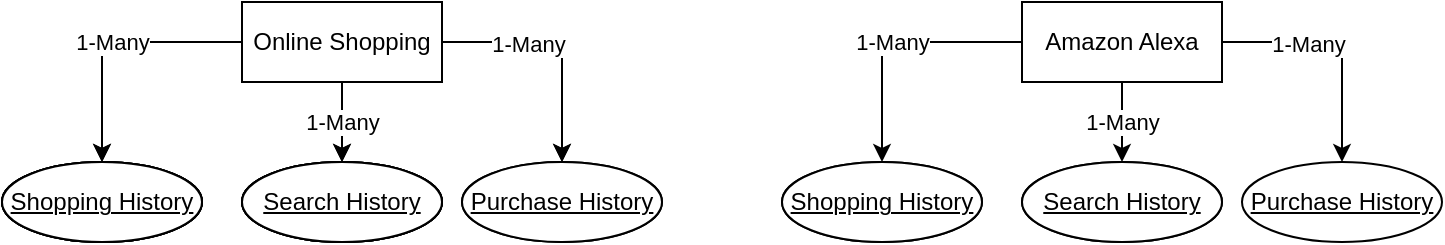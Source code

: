 <mxfile version="13.7.3" type="github">
  <diagram id="R2lEEEUBdFMjLlhIrx00" name="Page-1">
    <mxGraphModel dx="1422" dy="791" grid="1" gridSize="10" guides="1" tooltips="1" connect="1" arrows="1" fold="1" page="1" pageScale="1" pageWidth="850" pageHeight="1100" math="0" shadow="0" extFonts="Permanent Marker^https://fonts.googleapis.com/css?family=Permanent+Marker">
      <root>
        <mxCell id="0" />
        <mxCell id="1" parent="0" />
        <mxCell id="f8ZMk2chCt_CFVTAONVA-9" value="1-Many" style="edgeStyle=orthogonalEdgeStyle;rounded=0;orthogonalLoop=1;jettySize=auto;html=1;exitX=0.5;exitY=1;exitDx=0;exitDy=0;entryX=0.5;entryY=0;entryDx=0;entryDy=0;" edge="1" parent="1" source="f8ZMk2chCt_CFVTAONVA-1" target="f8ZMk2chCt_CFVTAONVA-7">
          <mxGeometry relative="1" as="geometry" />
        </mxCell>
        <mxCell id="f8ZMk2chCt_CFVTAONVA-10" value="1-Many" style="edgeStyle=orthogonalEdgeStyle;rounded=0;orthogonalLoop=1;jettySize=auto;html=1;exitX=0;exitY=0.5;exitDx=0;exitDy=0;entryX=0.5;entryY=0;entryDx=0;entryDy=0;" edge="1" parent="1" source="f8ZMk2chCt_CFVTAONVA-1" target="f8ZMk2chCt_CFVTAONVA-3">
          <mxGeometry relative="1" as="geometry" />
        </mxCell>
        <mxCell id="f8ZMk2chCt_CFVTAONVA-11" style="edgeStyle=orthogonalEdgeStyle;rounded=0;orthogonalLoop=1;jettySize=auto;html=1;exitX=1;exitY=0.5;exitDx=0;exitDy=0;entryX=0.5;entryY=0;entryDx=0;entryDy=0;" edge="1" parent="1" source="f8ZMk2chCt_CFVTAONVA-1" target="f8ZMk2chCt_CFVTAONVA-8">
          <mxGeometry relative="1" as="geometry" />
        </mxCell>
        <mxCell id="f8ZMk2chCt_CFVTAONVA-13" value="1-Many" style="edgeLabel;html=1;align=center;verticalAlign=middle;resizable=0;points=[];" vertex="1" connectable="0" parent="f8ZMk2chCt_CFVTAONVA-11">
          <mxGeometry x="-0.283" y="-1" relative="1" as="geometry">
            <mxPoint as="offset" />
          </mxGeometry>
        </mxCell>
        <mxCell id="f8ZMk2chCt_CFVTAONVA-1" value="Online Shopping" style="whiteSpace=wrap;html=1;align=center;" vertex="1" parent="1">
          <mxGeometry x="140" y="80" width="100" height="40" as="geometry" />
        </mxCell>
        <mxCell id="f8ZMk2chCt_CFVTAONVA-2" value="Attribute" style="ellipse;whiteSpace=wrap;html=1;align=center;fontStyle=4;" vertex="1" parent="1">
          <mxGeometry x="20" y="160" width="100" height="40" as="geometry" />
        </mxCell>
        <mxCell id="f8ZMk2chCt_CFVTAONVA-3" value="Shopping History" style="ellipse;whiteSpace=wrap;html=1;align=center;fontStyle=4;" vertex="1" parent="1">
          <mxGeometry x="20" y="160" width="100" height="40" as="geometry" />
        </mxCell>
        <mxCell id="f8ZMk2chCt_CFVTAONVA-4" value="Attribute" style="ellipse;whiteSpace=wrap;html=1;align=center;fontStyle=4;" vertex="1" parent="1">
          <mxGeometry x="140" y="160" width="100" height="40" as="geometry" />
        </mxCell>
        <mxCell id="f8ZMk2chCt_CFVTAONVA-7" value="Search History" style="ellipse;whiteSpace=wrap;html=1;align=center;fontStyle=4;" vertex="1" parent="1">
          <mxGeometry x="140" y="160" width="100" height="40" as="geometry" />
        </mxCell>
        <mxCell id="f8ZMk2chCt_CFVTAONVA-8" value="Purchase History" style="ellipse;whiteSpace=wrap;html=1;align=center;fontStyle=4;" vertex="1" parent="1">
          <mxGeometry x="250" y="160" width="100" height="40" as="geometry" />
        </mxCell>
        <mxCell id="f8ZMk2chCt_CFVTAONVA-14" value="1-Many" style="edgeStyle=orthogonalEdgeStyle;rounded=0;orthogonalLoop=1;jettySize=auto;html=1;exitX=0.5;exitY=1;exitDx=0;exitDy=0;entryX=0.5;entryY=0;entryDx=0;entryDy=0;" edge="1" parent="1" source="f8ZMk2chCt_CFVTAONVA-18" target="f8ZMk2chCt_CFVTAONVA-22">
          <mxGeometry relative="1" as="geometry" />
        </mxCell>
        <mxCell id="f8ZMk2chCt_CFVTAONVA-15" value="1-Many" style="edgeStyle=orthogonalEdgeStyle;rounded=0;orthogonalLoop=1;jettySize=auto;html=1;exitX=0;exitY=0.5;exitDx=0;exitDy=0;entryX=0.5;entryY=0;entryDx=0;entryDy=0;" edge="1" parent="1" source="f8ZMk2chCt_CFVTAONVA-18" target="f8ZMk2chCt_CFVTAONVA-20">
          <mxGeometry relative="1" as="geometry" />
        </mxCell>
        <mxCell id="f8ZMk2chCt_CFVTAONVA-16" style="edgeStyle=orthogonalEdgeStyle;rounded=0;orthogonalLoop=1;jettySize=auto;html=1;exitX=1;exitY=0.5;exitDx=0;exitDy=0;entryX=0.5;entryY=0;entryDx=0;entryDy=0;" edge="1" parent="1" source="f8ZMk2chCt_CFVTAONVA-18" target="f8ZMk2chCt_CFVTAONVA-23">
          <mxGeometry relative="1" as="geometry" />
        </mxCell>
        <mxCell id="f8ZMk2chCt_CFVTAONVA-17" value="1-Many" style="edgeLabel;html=1;align=center;verticalAlign=middle;resizable=0;points=[];" vertex="1" connectable="0" parent="f8ZMk2chCt_CFVTAONVA-16">
          <mxGeometry x="-0.283" y="-1" relative="1" as="geometry">
            <mxPoint as="offset" />
          </mxGeometry>
        </mxCell>
        <mxCell id="f8ZMk2chCt_CFVTAONVA-18" value="Online Shopping" style="whiteSpace=wrap;html=1;align=center;" vertex="1" parent="1">
          <mxGeometry x="140" y="80" width="100" height="40" as="geometry" />
        </mxCell>
        <mxCell id="f8ZMk2chCt_CFVTAONVA-19" value="Attribute" style="ellipse;whiteSpace=wrap;html=1;align=center;fontStyle=4;" vertex="1" parent="1">
          <mxGeometry x="20" y="160" width="100" height="40" as="geometry" />
        </mxCell>
        <mxCell id="f8ZMk2chCt_CFVTAONVA-20" value="Shopping History" style="ellipse;whiteSpace=wrap;html=1;align=center;fontStyle=4;" vertex="1" parent="1">
          <mxGeometry x="20" y="160" width="100" height="40" as="geometry" />
        </mxCell>
        <mxCell id="f8ZMk2chCt_CFVTAONVA-21" value="Attribute" style="ellipse;whiteSpace=wrap;html=1;align=center;fontStyle=4;" vertex="1" parent="1">
          <mxGeometry x="140" y="160" width="100" height="40" as="geometry" />
        </mxCell>
        <mxCell id="f8ZMk2chCt_CFVTAONVA-22" value="Search History" style="ellipse;whiteSpace=wrap;html=1;align=center;fontStyle=4;" vertex="1" parent="1">
          <mxGeometry x="140" y="160" width="100" height="40" as="geometry" />
        </mxCell>
        <mxCell id="f8ZMk2chCt_CFVTAONVA-23" value="Purchase History" style="ellipse;whiteSpace=wrap;html=1;align=center;fontStyle=4;" vertex="1" parent="1">
          <mxGeometry x="250" y="160" width="100" height="40" as="geometry" />
        </mxCell>
        <mxCell id="f8ZMk2chCt_CFVTAONVA-24" value="1-Many" style="edgeStyle=orthogonalEdgeStyle;rounded=0;orthogonalLoop=1;jettySize=auto;html=1;exitX=0.5;exitY=1;exitDx=0;exitDy=0;entryX=0.5;entryY=0;entryDx=0;entryDy=0;" edge="1" parent="1" source="f8ZMk2chCt_CFVTAONVA-28" target="f8ZMk2chCt_CFVTAONVA-32">
          <mxGeometry relative="1" as="geometry" />
        </mxCell>
        <mxCell id="f8ZMk2chCt_CFVTAONVA-25" value="1-Many" style="edgeStyle=orthogonalEdgeStyle;rounded=0;orthogonalLoop=1;jettySize=auto;html=1;exitX=0;exitY=0.5;exitDx=0;exitDy=0;entryX=0.5;entryY=0;entryDx=0;entryDy=0;" edge="1" parent="1" source="f8ZMk2chCt_CFVTAONVA-28" target="f8ZMk2chCt_CFVTAONVA-30">
          <mxGeometry relative="1" as="geometry" />
        </mxCell>
        <mxCell id="f8ZMk2chCt_CFVTAONVA-26" style="edgeStyle=orthogonalEdgeStyle;rounded=0;orthogonalLoop=1;jettySize=auto;html=1;exitX=1;exitY=0.5;exitDx=0;exitDy=0;entryX=0.5;entryY=0;entryDx=0;entryDy=0;" edge="1" parent="1" source="f8ZMk2chCt_CFVTAONVA-28" target="f8ZMk2chCt_CFVTAONVA-33">
          <mxGeometry relative="1" as="geometry" />
        </mxCell>
        <mxCell id="f8ZMk2chCt_CFVTAONVA-27" value="1-Many" style="edgeLabel;html=1;align=center;verticalAlign=middle;resizable=0;points=[];" vertex="1" connectable="0" parent="f8ZMk2chCt_CFVTAONVA-26">
          <mxGeometry x="-0.283" y="-1" relative="1" as="geometry">
            <mxPoint as="offset" />
          </mxGeometry>
        </mxCell>
        <mxCell id="f8ZMk2chCt_CFVTAONVA-28" value="Amazon Alexa" style="whiteSpace=wrap;html=1;align=center;" vertex="1" parent="1">
          <mxGeometry x="530" y="80" width="100" height="40" as="geometry" />
        </mxCell>
        <mxCell id="f8ZMk2chCt_CFVTAONVA-29" value="Attribute" style="ellipse;whiteSpace=wrap;html=1;align=center;fontStyle=4;" vertex="1" parent="1">
          <mxGeometry x="410" y="160" width="100" height="40" as="geometry" />
        </mxCell>
        <mxCell id="f8ZMk2chCt_CFVTAONVA-30" value="Shopping History" style="ellipse;whiteSpace=wrap;html=1;align=center;fontStyle=4;" vertex="1" parent="1">
          <mxGeometry x="410" y="160" width="100" height="40" as="geometry" />
        </mxCell>
        <mxCell id="f8ZMk2chCt_CFVTAONVA-31" value="Attribute" style="ellipse;whiteSpace=wrap;html=1;align=center;fontStyle=4;" vertex="1" parent="1">
          <mxGeometry x="530" y="160" width="100" height="40" as="geometry" />
        </mxCell>
        <mxCell id="f8ZMk2chCt_CFVTAONVA-32" value="Search History" style="ellipse;whiteSpace=wrap;html=1;align=center;fontStyle=4;" vertex="1" parent="1">
          <mxGeometry x="530" y="160" width="100" height="40" as="geometry" />
        </mxCell>
        <mxCell id="f8ZMk2chCt_CFVTAONVA-33" value="Purchase History" style="ellipse;whiteSpace=wrap;html=1;align=center;fontStyle=4;" vertex="1" parent="1">
          <mxGeometry x="640" y="160" width="100" height="40" as="geometry" />
        </mxCell>
      </root>
    </mxGraphModel>
  </diagram>
</mxfile>
